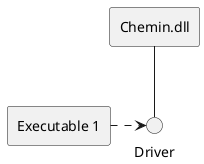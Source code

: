 @startuml
skinparam backgroundcolor transparent
rectangle "Executable 1" as ex1
rectangle "Chemin.dll" as ex2

interface "Driver" as iface1

ex1 .> iface1
ex2 -- iface1

@enduml